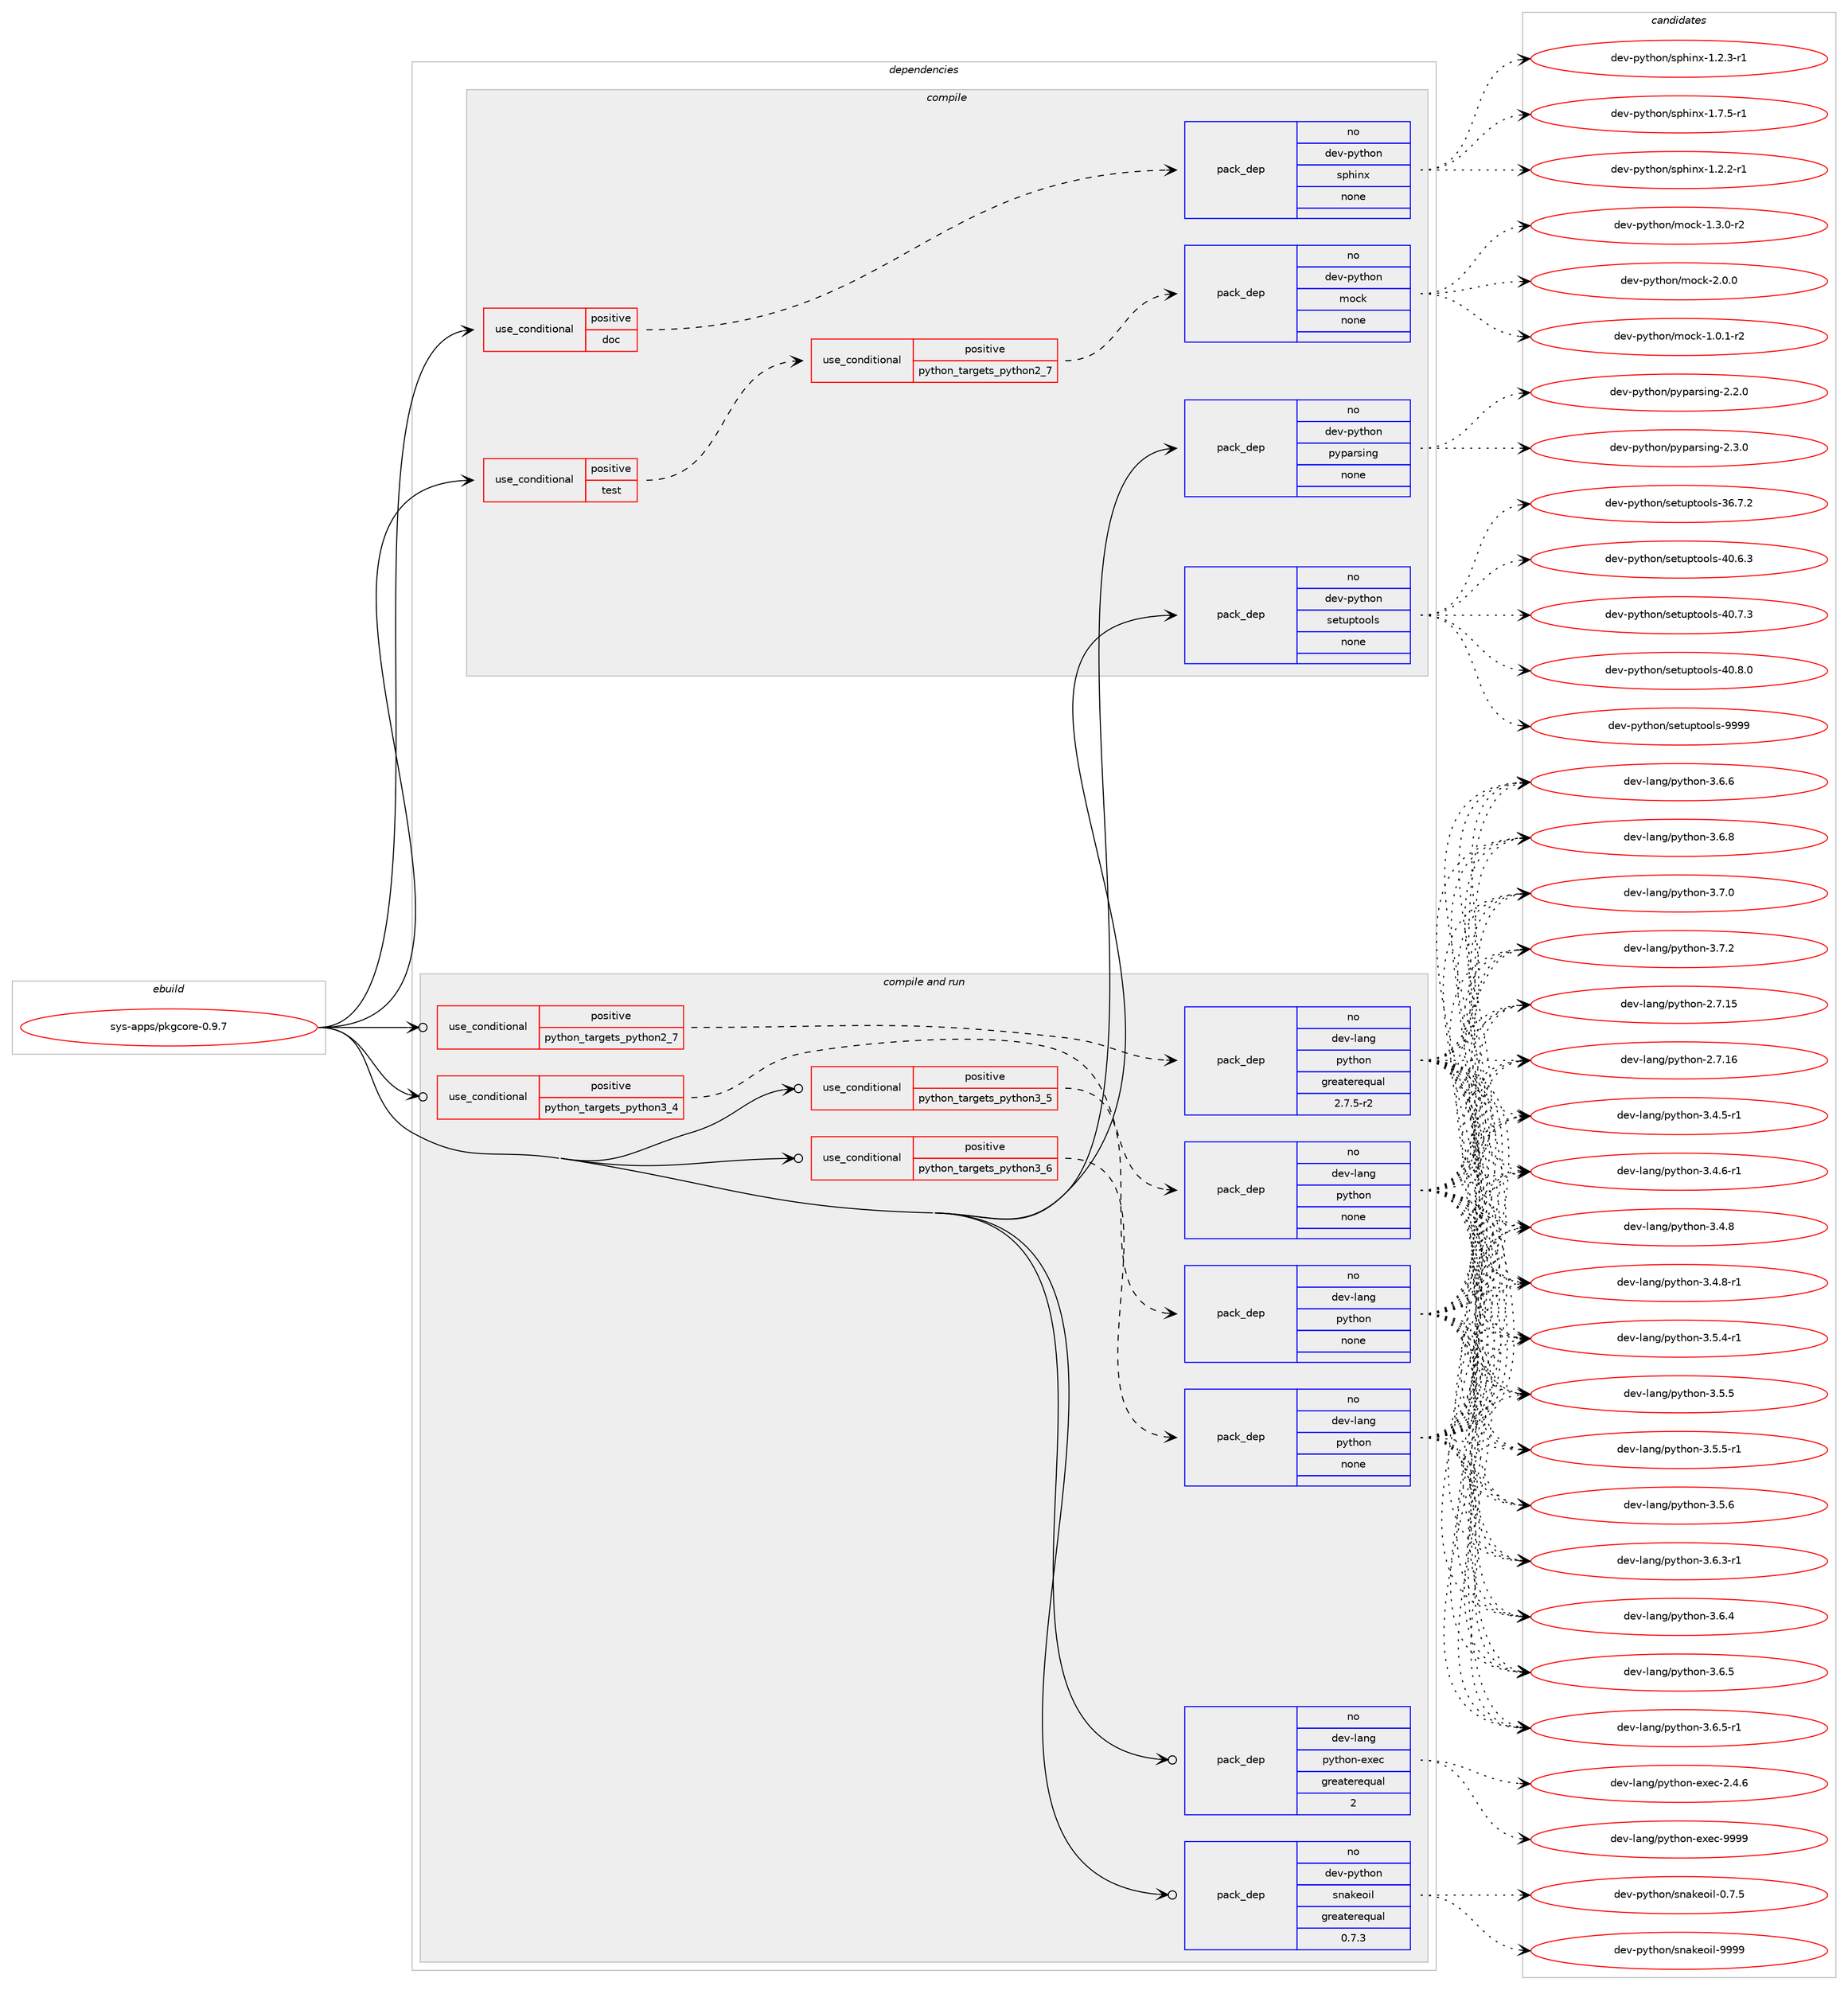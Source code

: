 digraph prolog {

# *************
# Graph options
# *************

newrank=true;
concentrate=true;
compound=true;
graph [rankdir=LR,fontname=Helvetica,fontsize=10,ranksep=1.5];#, ranksep=2.5, nodesep=0.2];
edge  [arrowhead=vee];
node  [fontname=Helvetica,fontsize=10];

# **********
# The ebuild
# **********

subgraph cluster_leftcol {
color=gray;
rank=same;
label=<<i>ebuild</i>>;
id [label="sys-apps/pkgcore-0.9.7", color=red, width=4, href="../sys-apps/pkgcore-0.9.7.svg"];
}

# ****************
# The dependencies
# ****************

subgraph cluster_midcol {
color=gray;
label=<<i>dependencies</i>>;
subgraph cluster_compile {
fillcolor="#eeeeee";
style=filled;
label=<<i>compile</i>>;
subgraph cond456692 {
dependency1713259 [label=<<TABLE BORDER="0" CELLBORDER="1" CELLSPACING="0" CELLPADDING="4"><TR><TD ROWSPAN="3" CELLPADDING="10">use_conditional</TD></TR><TR><TD>positive</TD></TR><TR><TD>doc</TD></TR></TABLE>>, shape=none, color=red];
subgraph pack1228551 {
dependency1713260 [label=<<TABLE BORDER="0" CELLBORDER="1" CELLSPACING="0" CELLPADDING="4" WIDTH="220"><TR><TD ROWSPAN="6" CELLPADDING="30">pack_dep</TD></TR><TR><TD WIDTH="110">no</TD></TR><TR><TD>dev-python</TD></TR><TR><TD>sphinx</TD></TR><TR><TD>none</TD></TR><TR><TD></TD></TR></TABLE>>, shape=none, color=blue];
}
dependency1713259:e -> dependency1713260:w [weight=20,style="dashed",arrowhead="vee"];
}
id:e -> dependency1713259:w [weight=20,style="solid",arrowhead="vee"];
subgraph cond456693 {
dependency1713261 [label=<<TABLE BORDER="0" CELLBORDER="1" CELLSPACING="0" CELLPADDING="4"><TR><TD ROWSPAN="3" CELLPADDING="10">use_conditional</TD></TR><TR><TD>positive</TD></TR><TR><TD>test</TD></TR></TABLE>>, shape=none, color=red];
subgraph cond456694 {
dependency1713262 [label=<<TABLE BORDER="0" CELLBORDER="1" CELLSPACING="0" CELLPADDING="4"><TR><TD ROWSPAN="3" CELLPADDING="10">use_conditional</TD></TR><TR><TD>positive</TD></TR><TR><TD>python_targets_python2_7</TD></TR></TABLE>>, shape=none, color=red];
subgraph pack1228552 {
dependency1713263 [label=<<TABLE BORDER="0" CELLBORDER="1" CELLSPACING="0" CELLPADDING="4" WIDTH="220"><TR><TD ROWSPAN="6" CELLPADDING="30">pack_dep</TD></TR><TR><TD WIDTH="110">no</TD></TR><TR><TD>dev-python</TD></TR><TR><TD>mock</TD></TR><TR><TD>none</TD></TR><TR><TD></TD></TR></TABLE>>, shape=none, color=blue];
}
dependency1713262:e -> dependency1713263:w [weight=20,style="dashed",arrowhead="vee"];
}
dependency1713261:e -> dependency1713262:w [weight=20,style="dashed",arrowhead="vee"];
}
id:e -> dependency1713261:w [weight=20,style="solid",arrowhead="vee"];
subgraph pack1228553 {
dependency1713264 [label=<<TABLE BORDER="0" CELLBORDER="1" CELLSPACING="0" CELLPADDING="4" WIDTH="220"><TR><TD ROWSPAN="6" CELLPADDING="30">pack_dep</TD></TR><TR><TD WIDTH="110">no</TD></TR><TR><TD>dev-python</TD></TR><TR><TD>pyparsing</TD></TR><TR><TD>none</TD></TR><TR><TD></TD></TR></TABLE>>, shape=none, color=blue];
}
id:e -> dependency1713264:w [weight=20,style="solid",arrowhead="vee"];
subgraph pack1228554 {
dependency1713265 [label=<<TABLE BORDER="0" CELLBORDER="1" CELLSPACING="0" CELLPADDING="4" WIDTH="220"><TR><TD ROWSPAN="6" CELLPADDING="30">pack_dep</TD></TR><TR><TD WIDTH="110">no</TD></TR><TR><TD>dev-python</TD></TR><TR><TD>setuptools</TD></TR><TR><TD>none</TD></TR><TR><TD></TD></TR></TABLE>>, shape=none, color=blue];
}
id:e -> dependency1713265:w [weight=20,style="solid",arrowhead="vee"];
}
subgraph cluster_compileandrun {
fillcolor="#eeeeee";
style=filled;
label=<<i>compile and run</i>>;
subgraph cond456695 {
dependency1713266 [label=<<TABLE BORDER="0" CELLBORDER="1" CELLSPACING="0" CELLPADDING="4"><TR><TD ROWSPAN="3" CELLPADDING="10">use_conditional</TD></TR><TR><TD>positive</TD></TR><TR><TD>python_targets_python2_7</TD></TR></TABLE>>, shape=none, color=red];
subgraph pack1228555 {
dependency1713267 [label=<<TABLE BORDER="0" CELLBORDER="1" CELLSPACING="0" CELLPADDING="4" WIDTH="220"><TR><TD ROWSPAN="6" CELLPADDING="30">pack_dep</TD></TR><TR><TD WIDTH="110">no</TD></TR><TR><TD>dev-lang</TD></TR><TR><TD>python</TD></TR><TR><TD>greaterequal</TD></TR><TR><TD>2.7.5-r2</TD></TR></TABLE>>, shape=none, color=blue];
}
dependency1713266:e -> dependency1713267:w [weight=20,style="dashed",arrowhead="vee"];
}
id:e -> dependency1713266:w [weight=20,style="solid",arrowhead="odotvee"];
subgraph cond456696 {
dependency1713268 [label=<<TABLE BORDER="0" CELLBORDER="1" CELLSPACING="0" CELLPADDING="4"><TR><TD ROWSPAN="3" CELLPADDING="10">use_conditional</TD></TR><TR><TD>positive</TD></TR><TR><TD>python_targets_python3_4</TD></TR></TABLE>>, shape=none, color=red];
subgraph pack1228556 {
dependency1713269 [label=<<TABLE BORDER="0" CELLBORDER="1" CELLSPACING="0" CELLPADDING="4" WIDTH="220"><TR><TD ROWSPAN="6" CELLPADDING="30">pack_dep</TD></TR><TR><TD WIDTH="110">no</TD></TR><TR><TD>dev-lang</TD></TR><TR><TD>python</TD></TR><TR><TD>none</TD></TR><TR><TD></TD></TR></TABLE>>, shape=none, color=blue];
}
dependency1713268:e -> dependency1713269:w [weight=20,style="dashed",arrowhead="vee"];
}
id:e -> dependency1713268:w [weight=20,style="solid",arrowhead="odotvee"];
subgraph cond456697 {
dependency1713270 [label=<<TABLE BORDER="0" CELLBORDER="1" CELLSPACING="0" CELLPADDING="4"><TR><TD ROWSPAN="3" CELLPADDING="10">use_conditional</TD></TR><TR><TD>positive</TD></TR><TR><TD>python_targets_python3_5</TD></TR></TABLE>>, shape=none, color=red];
subgraph pack1228557 {
dependency1713271 [label=<<TABLE BORDER="0" CELLBORDER="1" CELLSPACING="0" CELLPADDING="4" WIDTH="220"><TR><TD ROWSPAN="6" CELLPADDING="30">pack_dep</TD></TR><TR><TD WIDTH="110">no</TD></TR><TR><TD>dev-lang</TD></TR><TR><TD>python</TD></TR><TR><TD>none</TD></TR><TR><TD></TD></TR></TABLE>>, shape=none, color=blue];
}
dependency1713270:e -> dependency1713271:w [weight=20,style="dashed",arrowhead="vee"];
}
id:e -> dependency1713270:w [weight=20,style="solid",arrowhead="odotvee"];
subgraph cond456698 {
dependency1713272 [label=<<TABLE BORDER="0" CELLBORDER="1" CELLSPACING="0" CELLPADDING="4"><TR><TD ROWSPAN="3" CELLPADDING="10">use_conditional</TD></TR><TR><TD>positive</TD></TR><TR><TD>python_targets_python3_6</TD></TR></TABLE>>, shape=none, color=red];
subgraph pack1228558 {
dependency1713273 [label=<<TABLE BORDER="0" CELLBORDER="1" CELLSPACING="0" CELLPADDING="4" WIDTH="220"><TR><TD ROWSPAN="6" CELLPADDING="30">pack_dep</TD></TR><TR><TD WIDTH="110">no</TD></TR><TR><TD>dev-lang</TD></TR><TR><TD>python</TD></TR><TR><TD>none</TD></TR><TR><TD></TD></TR></TABLE>>, shape=none, color=blue];
}
dependency1713272:e -> dependency1713273:w [weight=20,style="dashed",arrowhead="vee"];
}
id:e -> dependency1713272:w [weight=20,style="solid",arrowhead="odotvee"];
subgraph pack1228559 {
dependency1713274 [label=<<TABLE BORDER="0" CELLBORDER="1" CELLSPACING="0" CELLPADDING="4" WIDTH="220"><TR><TD ROWSPAN="6" CELLPADDING="30">pack_dep</TD></TR><TR><TD WIDTH="110">no</TD></TR><TR><TD>dev-lang</TD></TR><TR><TD>python-exec</TD></TR><TR><TD>greaterequal</TD></TR><TR><TD>2</TD></TR></TABLE>>, shape=none, color=blue];
}
id:e -> dependency1713274:w [weight=20,style="solid",arrowhead="odotvee"];
subgraph pack1228560 {
dependency1713275 [label=<<TABLE BORDER="0" CELLBORDER="1" CELLSPACING="0" CELLPADDING="4" WIDTH="220"><TR><TD ROWSPAN="6" CELLPADDING="30">pack_dep</TD></TR><TR><TD WIDTH="110">no</TD></TR><TR><TD>dev-python</TD></TR><TR><TD>snakeoil</TD></TR><TR><TD>greaterequal</TD></TR><TR><TD>0.7.3</TD></TR></TABLE>>, shape=none, color=blue];
}
id:e -> dependency1713275:w [weight=20,style="solid",arrowhead="odotvee"];
}
subgraph cluster_run {
fillcolor="#eeeeee";
style=filled;
label=<<i>run</i>>;
}
}

# **************
# The candidates
# **************

subgraph cluster_choices {
rank=same;
color=gray;
label=<<i>candidates</i>>;

subgraph choice1228551 {
color=black;
nodesep=1;
choice10010111845112121116104111110471151121041051101204549465046504511449 [label="dev-python/sphinx-1.2.2-r1", color=red, width=4,href="../dev-python/sphinx-1.2.2-r1.svg"];
choice10010111845112121116104111110471151121041051101204549465046514511449 [label="dev-python/sphinx-1.2.3-r1", color=red, width=4,href="../dev-python/sphinx-1.2.3-r1.svg"];
choice10010111845112121116104111110471151121041051101204549465546534511449 [label="dev-python/sphinx-1.7.5-r1", color=red, width=4,href="../dev-python/sphinx-1.7.5-r1.svg"];
dependency1713260:e -> choice10010111845112121116104111110471151121041051101204549465046504511449:w [style=dotted,weight="100"];
dependency1713260:e -> choice10010111845112121116104111110471151121041051101204549465046514511449:w [style=dotted,weight="100"];
dependency1713260:e -> choice10010111845112121116104111110471151121041051101204549465546534511449:w [style=dotted,weight="100"];
}
subgraph choice1228552 {
color=black;
nodesep=1;
choice1001011184511212111610411111047109111991074549464846494511450 [label="dev-python/mock-1.0.1-r2", color=red, width=4,href="../dev-python/mock-1.0.1-r2.svg"];
choice1001011184511212111610411111047109111991074549465146484511450 [label="dev-python/mock-1.3.0-r2", color=red, width=4,href="../dev-python/mock-1.3.0-r2.svg"];
choice100101118451121211161041111104710911199107455046484648 [label="dev-python/mock-2.0.0", color=red, width=4,href="../dev-python/mock-2.0.0.svg"];
dependency1713263:e -> choice1001011184511212111610411111047109111991074549464846494511450:w [style=dotted,weight="100"];
dependency1713263:e -> choice1001011184511212111610411111047109111991074549465146484511450:w [style=dotted,weight="100"];
dependency1713263:e -> choice100101118451121211161041111104710911199107455046484648:w [style=dotted,weight="100"];
}
subgraph choice1228553 {
color=black;
nodesep=1;
choice100101118451121211161041111104711212111297114115105110103455046504648 [label="dev-python/pyparsing-2.2.0", color=red, width=4,href="../dev-python/pyparsing-2.2.0.svg"];
choice100101118451121211161041111104711212111297114115105110103455046514648 [label="dev-python/pyparsing-2.3.0", color=red, width=4,href="../dev-python/pyparsing-2.3.0.svg"];
dependency1713264:e -> choice100101118451121211161041111104711212111297114115105110103455046504648:w [style=dotted,weight="100"];
dependency1713264:e -> choice100101118451121211161041111104711212111297114115105110103455046514648:w [style=dotted,weight="100"];
}
subgraph choice1228554 {
color=black;
nodesep=1;
choice100101118451121211161041111104711510111611711211611111110811545515446554650 [label="dev-python/setuptools-36.7.2", color=red, width=4,href="../dev-python/setuptools-36.7.2.svg"];
choice100101118451121211161041111104711510111611711211611111110811545524846544651 [label="dev-python/setuptools-40.6.3", color=red, width=4,href="../dev-python/setuptools-40.6.3.svg"];
choice100101118451121211161041111104711510111611711211611111110811545524846554651 [label="dev-python/setuptools-40.7.3", color=red, width=4,href="../dev-python/setuptools-40.7.3.svg"];
choice100101118451121211161041111104711510111611711211611111110811545524846564648 [label="dev-python/setuptools-40.8.0", color=red, width=4,href="../dev-python/setuptools-40.8.0.svg"];
choice10010111845112121116104111110471151011161171121161111111081154557575757 [label="dev-python/setuptools-9999", color=red, width=4,href="../dev-python/setuptools-9999.svg"];
dependency1713265:e -> choice100101118451121211161041111104711510111611711211611111110811545515446554650:w [style=dotted,weight="100"];
dependency1713265:e -> choice100101118451121211161041111104711510111611711211611111110811545524846544651:w [style=dotted,weight="100"];
dependency1713265:e -> choice100101118451121211161041111104711510111611711211611111110811545524846554651:w [style=dotted,weight="100"];
dependency1713265:e -> choice100101118451121211161041111104711510111611711211611111110811545524846564648:w [style=dotted,weight="100"];
dependency1713265:e -> choice10010111845112121116104111110471151011161171121161111111081154557575757:w [style=dotted,weight="100"];
}
subgraph choice1228555 {
color=black;
nodesep=1;
choice10010111845108971101034711212111610411111045504655464953 [label="dev-lang/python-2.7.15", color=red, width=4,href="../dev-lang/python-2.7.15.svg"];
choice10010111845108971101034711212111610411111045504655464954 [label="dev-lang/python-2.7.16", color=red, width=4,href="../dev-lang/python-2.7.16.svg"];
choice1001011184510897110103471121211161041111104551465246534511449 [label="dev-lang/python-3.4.5-r1", color=red, width=4,href="../dev-lang/python-3.4.5-r1.svg"];
choice1001011184510897110103471121211161041111104551465246544511449 [label="dev-lang/python-3.4.6-r1", color=red, width=4,href="../dev-lang/python-3.4.6-r1.svg"];
choice100101118451089711010347112121116104111110455146524656 [label="dev-lang/python-3.4.8", color=red, width=4,href="../dev-lang/python-3.4.8.svg"];
choice1001011184510897110103471121211161041111104551465246564511449 [label="dev-lang/python-3.4.8-r1", color=red, width=4,href="../dev-lang/python-3.4.8-r1.svg"];
choice1001011184510897110103471121211161041111104551465346524511449 [label="dev-lang/python-3.5.4-r1", color=red, width=4,href="../dev-lang/python-3.5.4-r1.svg"];
choice100101118451089711010347112121116104111110455146534653 [label="dev-lang/python-3.5.5", color=red, width=4,href="../dev-lang/python-3.5.5.svg"];
choice1001011184510897110103471121211161041111104551465346534511449 [label="dev-lang/python-3.5.5-r1", color=red, width=4,href="../dev-lang/python-3.5.5-r1.svg"];
choice100101118451089711010347112121116104111110455146534654 [label="dev-lang/python-3.5.6", color=red, width=4,href="../dev-lang/python-3.5.6.svg"];
choice1001011184510897110103471121211161041111104551465446514511449 [label="dev-lang/python-3.6.3-r1", color=red, width=4,href="../dev-lang/python-3.6.3-r1.svg"];
choice100101118451089711010347112121116104111110455146544652 [label="dev-lang/python-3.6.4", color=red, width=4,href="../dev-lang/python-3.6.4.svg"];
choice100101118451089711010347112121116104111110455146544653 [label="dev-lang/python-3.6.5", color=red, width=4,href="../dev-lang/python-3.6.5.svg"];
choice1001011184510897110103471121211161041111104551465446534511449 [label="dev-lang/python-3.6.5-r1", color=red, width=4,href="../dev-lang/python-3.6.5-r1.svg"];
choice100101118451089711010347112121116104111110455146544654 [label="dev-lang/python-3.6.6", color=red, width=4,href="../dev-lang/python-3.6.6.svg"];
choice100101118451089711010347112121116104111110455146544656 [label="dev-lang/python-3.6.8", color=red, width=4,href="../dev-lang/python-3.6.8.svg"];
choice100101118451089711010347112121116104111110455146554648 [label="dev-lang/python-3.7.0", color=red, width=4,href="../dev-lang/python-3.7.0.svg"];
choice100101118451089711010347112121116104111110455146554650 [label="dev-lang/python-3.7.2", color=red, width=4,href="../dev-lang/python-3.7.2.svg"];
dependency1713267:e -> choice10010111845108971101034711212111610411111045504655464953:w [style=dotted,weight="100"];
dependency1713267:e -> choice10010111845108971101034711212111610411111045504655464954:w [style=dotted,weight="100"];
dependency1713267:e -> choice1001011184510897110103471121211161041111104551465246534511449:w [style=dotted,weight="100"];
dependency1713267:e -> choice1001011184510897110103471121211161041111104551465246544511449:w [style=dotted,weight="100"];
dependency1713267:e -> choice100101118451089711010347112121116104111110455146524656:w [style=dotted,weight="100"];
dependency1713267:e -> choice1001011184510897110103471121211161041111104551465246564511449:w [style=dotted,weight="100"];
dependency1713267:e -> choice1001011184510897110103471121211161041111104551465346524511449:w [style=dotted,weight="100"];
dependency1713267:e -> choice100101118451089711010347112121116104111110455146534653:w [style=dotted,weight="100"];
dependency1713267:e -> choice1001011184510897110103471121211161041111104551465346534511449:w [style=dotted,weight="100"];
dependency1713267:e -> choice100101118451089711010347112121116104111110455146534654:w [style=dotted,weight="100"];
dependency1713267:e -> choice1001011184510897110103471121211161041111104551465446514511449:w [style=dotted,weight="100"];
dependency1713267:e -> choice100101118451089711010347112121116104111110455146544652:w [style=dotted,weight="100"];
dependency1713267:e -> choice100101118451089711010347112121116104111110455146544653:w [style=dotted,weight="100"];
dependency1713267:e -> choice1001011184510897110103471121211161041111104551465446534511449:w [style=dotted,weight="100"];
dependency1713267:e -> choice100101118451089711010347112121116104111110455146544654:w [style=dotted,weight="100"];
dependency1713267:e -> choice100101118451089711010347112121116104111110455146544656:w [style=dotted,weight="100"];
dependency1713267:e -> choice100101118451089711010347112121116104111110455146554648:w [style=dotted,weight="100"];
dependency1713267:e -> choice100101118451089711010347112121116104111110455146554650:w [style=dotted,weight="100"];
}
subgraph choice1228556 {
color=black;
nodesep=1;
choice10010111845108971101034711212111610411111045504655464953 [label="dev-lang/python-2.7.15", color=red, width=4,href="../dev-lang/python-2.7.15.svg"];
choice10010111845108971101034711212111610411111045504655464954 [label="dev-lang/python-2.7.16", color=red, width=4,href="../dev-lang/python-2.7.16.svg"];
choice1001011184510897110103471121211161041111104551465246534511449 [label="dev-lang/python-3.4.5-r1", color=red, width=4,href="../dev-lang/python-3.4.5-r1.svg"];
choice1001011184510897110103471121211161041111104551465246544511449 [label="dev-lang/python-3.4.6-r1", color=red, width=4,href="../dev-lang/python-3.4.6-r1.svg"];
choice100101118451089711010347112121116104111110455146524656 [label="dev-lang/python-3.4.8", color=red, width=4,href="../dev-lang/python-3.4.8.svg"];
choice1001011184510897110103471121211161041111104551465246564511449 [label="dev-lang/python-3.4.8-r1", color=red, width=4,href="../dev-lang/python-3.4.8-r1.svg"];
choice1001011184510897110103471121211161041111104551465346524511449 [label="dev-lang/python-3.5.4-r1", color=red, width=4,href="../dev-lang/python-3.5.4-r1.svg"];
choice100101118451089711010347112121116104111110455146534653 [label="dev-lang/python-3.5.5", color=red, width=4,href="../dev-lang/python-3.5.5.svg"];
choice1001011184510897110103471121211161041111104551465346534511449 [label="dev-lang/python-3.5.5-r1", color=red, width=4,href="../dev-lang/python-3.5.5-r1.svg"];
choice100101118451089711010347112121116104111110455146534654 [label="dev-lang/python-3.5.6", color=red, width=4,href="../dev-lang/python-3.5.6.svg"];
choice1001011184510897110103471121211161041111104551465446514511449 [label="dev-lang/python-3.6.3-r1", color=red, width=4,href="../dev-lang/python-3.6.3-r1.svg"];
choice100101118451089711010347112121116104111110455146544652 [label="dev-lang/python-3.6.4", color=red, width=4,href="../dev-lang/python-3.6.4.svg"];
choice100101118451089711010347112121116104111110455146544653 [label="dev-lang/python-3.6.5", color=red, width=4,href="../dev-lang/python-3.6.5.svg"];
choice1001011184510897110103471121211161041111104551465446534511449 [label="dev-lang/python-3.6.5-r1", color=red, width=4,href="../dev-lang/python-3.6.5-r1.svg"];
choice100101118451089711010347112121116104111110455146544654 [label="dev-lang/python-3.6.6", color=red, width=4,href="../dev-lang/python-3.6.6.svg"];
choice100101118451089711010347112121116104111110455146544656 [label="dev-lang/python-3.6.8", color=red, width=4,href="../dev-lang/python-3.6.8.svg"];
choice100101118451089711010347112121116104111110455146554648 [label="dev-lang/python-3.7.0", color=red, width=4,href="../dev-lang/python-3.7.0.svg"];
choice100101118451089711010347112121116104111110455146554650 [label="dev-lang/python-3.7.2", color=red, width=4,href="../dev-lang/python-3.7.2.svg"];
dependency1713269:e -> choice10010111845108971101034711212111610411111045504655464953:w [style=dotted,weight="100"];
dependency1713269:e -> choice10010111845108971101034711212111610411111045504655464954:w [style=dotted,weight="100"];
dependency1713269:e -> choice1001011184510897110103471121211161041111104551465246534511449:w [style=dotted,weight="100"];
dependency1713269:e -> choice1001011184510897110103471121211161041111104551465246544511449:w [style=dotted,weight="100"];
dependency1713269:e -> choice100101118451089711010347112121116104111110455146524656:w [style=dotted,weight="100"];
dependency1713269:e -> choice1001011184510897110103471121211161041111104551465246564511449:w [style=dotted,weight="100"];
dependency1713269:e -> choice1001011184510897110103471121211161041111104551465346524511449:w [style=dotted,weight="100"];
dependency1713269:e -> choice100101118451089711010347112121116104111110455146534653:w [style=dotted,weight="100"];
dependency1713269:e -> choice1001011184510897110103471121211161041111104551465346534511449:w [style=dotted,weight="100"];
dependency1713269:e -> choice100101118451089711010347112121116104111110455146534654:w [style=dotted,weight="100"];
dependency1713269:e -> choice1001011184510897110103471121211161041111104551465446514511449:w [style=dotted,weight="100"];
dependency1713269:e -> choice100101118451089711010347112121116104111110455146544652:w [style=dotted,weight="100"];
dependency1713269:e -> choice100101118451089711010347112121116104111110455146544653:w [style=dotted,weight="100"];
dependency1713269:e -> choice1001011184510897110103471121211161041111104551465446534511449:w [style=dotted,weight="100"];
dependency1713269:e -> choice100101118451089711010347112121116104111110455146544654:w [style=dotted,weight="100"];
dependency1713269:e -> choice100101118451089711010347112121116104111110455146544656:w [style=dotted,weight="100"];
dependency1713269:e -> choice100101118451089711010347112121116104111110455146554648:w [style=dotted,weight="100"];
dependency1713269:e -> choice100101118451089711010347112121116104111110455146554650:w [style=dotted,weight="100"];
}
subgraph choice1228557 {
color=black;
nodesep=1;
choice10010111845108971101034711212111610411111045504655464953 [label="dev-lang/python-2.7.15", color=red, width=4,href="../dev-lang/python-2.7.15.svg"];
choice10010111845108971101034711212111610411111045504655464954 [label="dev-lang/python-2.7.16", color=red, width=4,href="../dev-lang/python-2.7.16.svg"];
choice1001011184510897110103471121211161041111104551465246534511449 [label="dev-lang/python-3.4.5-r1", color=red, width=4,href="../dev-lang/python-3.4.5-r1.svg"];
choice1001011184510897110103471121211161041111104551465246544511449 [label="dev-lang/python-3.4.6-r1", color=red, width=4,href="../dev-lang/python-3.4.6-r1.svg"];
choice100101118451089711010347112121116104111110455146524656 [label="dev-lang/python-3.4.8", color=red, width=4,href="../dev-lang/python-3.4.8.svg"];
choice1001011184510897110103471121211161041111104551465246564511449 [label="dev-lang/python-3.4.8-r1", color=red, width=4,href="../dev-lang/python-3.4.8-r1.svg"];
choice1001011184510897110103471121211161041111104551465346524511449 [label="dev-lang/python-3.5.4-r1", color=red, width=4,href="../dev-lang/python-3.5.4-r1.svg"];
choice100101118451089711010347112121116104111110455146534653 [label="dev-lang/python-3.5.5", color=red, width=4,href="../dev-lang/python-3.5.5.svg"];
choice1001011184510897110103471121211161041111104551465346534511449 [label="dev-lang/python-3.5.5-r1", color=red, width=4,href="../dev-lang/python-3.5.5-r1.svg"];
choice100101118451089711010347112121116104111110455146534654 [label="dev-lang/python-3.5.6", color=red, width=4,href="../dev-lang/python-3.5.6.svg"];
choice1001011184510897110103471121211161041111104551465446514511449 [label="dev-lang/python-3.6.3-r1", color=red, width=4,href="../dev-lang/python-3.6.3-r1.svg"];
choice100101118451089711010347112121116104111110455146544652 [label="dev-lang/python-3.6.4", color=red, width=4,href="../dev-lang/python-3.6.4.svg"];
choice100101118451089711010347112121116104111110455146544653 [label="dev-lang/python-3.6.5", color=red, width=4,href="../dev-lang/python-3.6.5.svg"];
choice1001011184510897110103471121211161041111104551465446534511449 [label="dev-lang/python-3.6.5-r1", color=red, width=4,href="../dev-lang/python-3.6.5-r1.svg"];
choice100101118451089711010347112121116104111110455146544654 [label="dev-lang/python-3.6.6", color=red, width=4,href="../dev-lang/python-3.6.6.svg"];
choice100101118451089711010347112121116104111110455146544656 [label="dev-lang/python-3.6.8", color=red, width=4,href="../dev-lang/python-3.6.8.svg"];
choice100101118451089711010347112121116104111110455146554648 [label="dev-lang/python-3.7.0", color=red, width=4,href="../dev-lang/python-3.7.0.svg"];
choice100101118451089711010347112121116104111110455146554650 [label="dev-lang/python-3.7.2", color=red, width=4,href="../dev-lang/python-3.7.2.svg"];
dependency1713271:e -> choice10010111845108971101034711212111610411111045504655464953:w [style=dotted,weight="100"];
dependency1713271:e -> choice10010111845108971101034711212111610411111045504655464954:w [style=dotted,weight="100"];
dependency1713271:e -> choice1001011184510897110103471121211161041111104551465246534511449:w [style=dotted,weight="100"];
dependency1713271:e -> choice1001011184510897110103471121211161041111104551465246544511449:w [style=dotted,weight="100"];
dependency1713271:e -> choice100101118451089711010347112121116104111110455146524656:w [style=dotted,weight="100"];
dependency1713271:e -> choice1001011184510897110103471121211161041111104551465246564511449:w [style=dotted,weight="100"];
dependency1713271:e -> choice1001011184510897110103471121211161041111104551465346524511449:w [style=dotted,weight="100"];
dependency1713271:e -> choice100101118451089711010347112121116104111110455146534653:w [style=dotted,weight="100"];
dependency1713271:e -> choice1001011184510897110103471121211161041111104551465346534511449:w [style=dotted,weight="100"];
dependency1713271:e -> choice100101118451089711010347112121116104111110455146534654:w [style=dotted,weight="100"];
dependency1713271:e -> choice1001011184510897110103471121211161041111104551465446514511449:w [style=dotted,weight="100"];
dependency1713271:e -> choice100101118451089711010347112121116104111110455146544652:w [style=dotted,weight="100"];
dependency1713271:e -> choice100101118451089711010347112121116104111110455146544653:w [style=dotted,weight="100"];
dependency1713271:e -> choice1001011184510897110103471121211161041111104551465446534511449:w [style=dotted,weight="100"];
dependency1713271:e -> choice100101118451089711010347112121116104111110455146544654:w [style=dotted,weight="100"];
dependency1713271:e -> choice100101118451089711010347112121116104111110455146544656:w [style=dotted,weight="100"];
dependency1713271:e -> choice100101118451089711010347112121116104111110455146554648:w [style=dotted,weight="100"];
dependency1713271:e -> choice100101118451089711010347112121116104111110455146554650:w [style=dotted,weight="100"];
}
subgraph choice1228558 {
color=black;
nodesep=1;
choice10010111845108971101034711212111610411111045504655464953 [label="dev-lang/python-2.7.15", color=red, width=4,href="../dev-lang/python-2.7.15.svg"];
choice10010111845108971101034711212111610411111045504655464954 [label="dev-lang/python-2.7.16", color=red, width=4,href="../dev-lang/python-2.7.16.svg"];
choice1001011184510897110103471121211161041111104551465246534511449 [label="dev-lang/python-3.4.5-r1", color=red, width=4,href="../dev-lang/python-3.4.5-r1.svg"];
choice1001011184510897110103471121211161041111104551465246544511449 [label="dev-lang/python-3.4.6-r1", color=red, width=4,href="../dev-lang/python-3.4.6-r1.svg"];
choice100101118451089711010347112121116104111110455146524656 [label="dev-lang/python-3.4.8", color=red, width=4,href="../dev-lang/python-3.4.8.svg"];
choice1001011184510897110103471121211161041111104551465246564511449 [label="dev-lang/python-3.4.8-r1", color=red, width=4,href="../dev-lang/python-3.4.8-r1.svg"];
choice1001011184510897110103471121211161041111104551465346524511449 [label="dev-lang/python-3.5.4-r1", color=red, width=4,href="../dev-lang/python-3.5.4-r1.svg"];
choice100101118451089711010347112121116104111110455146534653 [label="dev-lang/python-3.5.5", color=red, width=4,href="../dev-lang/python-3.5.5.svg"];
choice1001011184510897110103471121211161041111104551465346534511449 [label="dev-lang/python-3.5.5-r1", color=red, width=4,href="../dev-lang/python-3.5.5-r1.svg"];
choice100101118451089711010347112121116104111110455146534654 [label="dev-lang/python-3.5.6", color=red, width=4,href="../dev-lang/python-3.5.6.svg"];
choice1001011184510897110103471121211161041111104551465446514511449 [label="dev-lang/python-3.6.3-r1", color=red, width=4,href="../dev-lang/python-3.6.3-r1.svg"];
choice100101118451089711010347112121116104111110455146544652 [label="dev-lang/python-3.6.4", color=red, width=4,href="../dev-lang/python-3.6.4.svg"];
choice100101118451089711010347112121116104111110455146544653 [label="dev-lang/python-3.6.5", color=red, width=4,href="../dev-lang/python-3.6.5.svg"];
choice1001011184510897110103471121211161041111104551465446534511449 [label="dev-lang/python-3.6.5-r1", color=red, width=4,href="../dev-lang/python-3.6.5-r1.svg"];
choice100101118451089711010347112121116104111110455146544654 [label="dev-lang/python-3.6.6", color=red, width=4,href="../dev-lang/python-3.6.6.svg"];
choice100101118451089711010347112121116104111110455146544656 [label="dev-lang/python-3.6.8", color=red, width=4,href="../dev-lang/python-3.6.8.svg"];
choice100101118451089711010347112121116104111110455146554648 [label="dev-lang/python-3.7.0", color=red, width=4,href="../dev-lang/python-3.7.0.svg"];
choice100101118451089711010347112121116104111110455146554650 [label="dev-lang/python-3.7.2", color=red, width=4,href="../dev-lang/python-3.7.2.svg"];
dependency1713273:e -> choice10010111845108971101034711212111610411111045504655464953:w [style=dotted,weight="100"];
dependency1713273:e -> choice10010111845108971101034711212111610411111045504655464954:w [style=dotted,weight="100"];
dependency1713273:e -> choice1001011184510897110103471121211161041111104551465246534511449:w [style=dotted,weight="100"];
dependency1713273:e -> choice1001011184510897110103471121211161041111104551465246544511449:w [style=dotted,weight="100"];
dependency1713273:e -> choice100101118451089711010347112121116104111110455146524656:w [style=dotted,weight="100"];
dependency1713273:e -> choice1001011184510897110103471121211161041111104551465246564511449:w [style=dotted,weight="100"];
dependency1713273:e -> choice1001011184510897110103471121211161041111104551465346524511449:w [style=dotted,weight="100"];
dependency1713273:e -> choice100101118451089711010347112121116104111110455146534653:w [style=dotted,weight="100"];
dependency1713273:e -> choice1001011184510897110103471121211161041111104551465346534511449:w [style=dotted,weight="100"];
dependency1713273:e -> choice100101118451089711010347112121116104111110455146534654:w [style=dotted,weight="100"];
dependency1713273:e -> choice1001011184510897110103471121211161041111104551465446514511449:w [style=dotted,weight="100"];
dependency1713273:e -> choice100101118451089711010347112121116104111110455146544652:w [style=dotted,weight="100"];
dependency1713273:e -> choice100101118451089711010347112121116104111110455146544653:w [style=dotted,weight="100"];
dependency1713273:e -> choice1001011184510897110103471121211161041111104551465446534511449:w [style=dotted,weight="100"];
dependency1713273:e -> choice100101118451089711010347112121116104111110455146544654:w [style=dotted,weight="100"];
dependency1713273:e -> choice100101118451089711010347112121116104111110455146544656:w [style=dotted,weight="100"];
dependency1713273:e -> choice100101118451089711010347112121116104111110455146554648:w [style=dotted,weight="100"];
dependency1713273:e -> choice100101118451089711010347112121116104111110455146554650:w [style=dotted,weight="100"];
}
subgraph choice1228559 {
color=black;
nodesep=1;
choice1001011184510897110103471121211161041111104510112010199455046524654 [label="dev-lang/python-exec-2.4.6", color=red, width=4,href="../dev-lang/python-exec-2.4.6.svg"];
choice10010111845108971101034711212111610411111045101120101994557575757 [label="dev-lang/python-exec-9999", color=red, width=4,href="../dev-lang/python-exec-9999.svg"];
dependency1713274:e -> choice1001011184510897110103471121211161041111104510112010199455046524654:w [style=dotted,weight="100"];
dependency1713274:e -> choice10010111845108971101034711212111610411111045101120101994557575757:w [style=dotted,weight="100"];
}
subgraph choice1228560 {
color=black;
nodesep=1;
choice100101118451121211161041111104711511097107101111105108454846554653 [label="dev-python/snakeoil-0.7.5", color=red, width=4,href="../dev-python/snakeoil-0.7.5.svg"];
choice1001011184511212111610411111047115110971071011111051084557575757 [label="dev-python/snakeoil-9999", color=red, width=4,href="../dev-python/snakeoil-9999.svg"];
dependency1713275:e -> choice100101118451121211161041111104711511097107101111105108454846554653:w [style=dotted,weight="100"];
dependency1713275:e -> choice1001011184511212111610411111047115110971071011111051084557575757:w [style=dotted,weight="100"];
}
}

}
